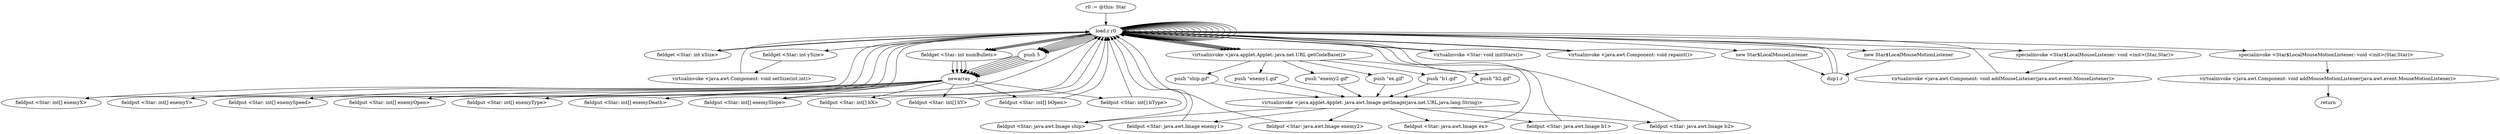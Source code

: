 digraph "" {
    "r0 := @this: Star"
    "load.r r0"
    "r0 := @this: Star"->"load.r r0";
    "load.r r0"->"load.r r0";
    "fieldget <Star: int xSize>"
    "load.r r0"->"fieldget <Star: int xSize>";
    "fieldget <Star: int xSize>"->"load.r r0";
    "fieldget <Star: int ySize>"
    "load.r r0"->"fieldget <Star: int ySize>";
    "virtualinvoke <java.awt.Component: void setSize(int,int)>"
    "fieldget <Star: int ySize>"->"virtualinvoke <java.awt.Component: void setSize(int,int)>";
    "virtualinvoke <java.awt.Component: void setSize(int,int)>"->"load.r r0";
    "push 5"
    "load.r r0"->"push 5";
    "newarray"
    "push 5"->"newarray";
    "fieldput <Star: int[] enemyX>"
    "newarray"->"fieldput <Star: int[] enemyX>";
    "fieldput <Star: int[] enemyX>"->"load.r r0";
    "load.r r0"->"push 5";
    "push 5"->"newarray";
    "fieldput <Star: int[] enemyY>"
    "newarray"->"fieldput <Star: int[] enemyY>";
    "fieldput <Star: int[] enemyY>"->"load.r r0";
    "load.r r0"->"push 5";
    "push 5"->"newarray";
    "fieldput <Star: int[] enemySpeed>"
    "newarray"->"fieldput <Star: int[] enemySpeed>";
    "fieldput <Star: int[] enemySpeed>"->"load.r r0";
    "load.r r0"->"push 5";
    "push 5"->"newarray";
    "fieldput <Star: int[] enemyOpen>"
    "newarray"->"fieldput <Star: int[] enemyOpen>";
    "fieldput <Star: int[] enemyOpen>"->"load.r r0";
    "load.r r0"->"push 5";
    "push 5"->"newarray";
    "fieldput <Star: int[] enemyType>"
    "newarray"->"fieldput <Star: int[] enemyType>";
    "fieldput <Star: int[] enemyType>"->"load.r r0";
    "load.r r0"->"push 5";
    "push 5"->"newarray";
    "fieldput <Star: int[] enemyDeath>"
    "newarray"->"fieldput <Star: int[] enemyDeath>";
    "fieldput <Star: int[] enemyDeath>"->"load.r r0";
    "load.r r0"->"push 5";
    "push 5"->"newarray";
    "fieldput <Star: int[] enemySlope>"
    "newarray"->"fieldput <Star: int[] enemySlope>";
    "fieldput <Star: int[] enemySlope>"->"load.r r0";
    "load.r r0"->"load.r r0";
    "fieldget <Star: int numBullets>"
    "load.r r0"->"fieldget <Star: int numBullets>";
    "fieldget <Star: int numBullets>"->"newarray";
    "fieldput <Star: int[] bX>"
    "newarray"->"fieldput <Star: int[] bX>";
    "fieldput <Star: int[] bX>"->"load.r r0";
    "load.r r0"->"load.r r0";
    "load.r r0"->"fieldget <Star: int numBullets>";
    "fieldget <Star: int numBullets>"->"newarray";
    "fieldput <Star: int[] bY>"
    "newarray"->"fieldput <Star: int[] bY>";
    "fieldput <Star: int[] bY>"->"load.r r0";
    "load.r r0"->"load.r r0";
    "load.r r0"->"fieldget <Star: int numBullets>";
    "fieldget <Star: int numBullets>"->"newarray";
    "fieldput <Star: int[] bOpen>"
    "newarray"->"fieldput <Star: int[] bOpen>";
    "fieldput <Star: int[] bOpen>"->"load.r r0";
    "load.r r0"->"load.r r0";
    "load.r r0"->"fieldget <Star: int numBullets>";
    "fieldget <Star: int numBullets>"->"newarray";
    "fieldput <Star: int[] bType>"
    "newarray"->"fieldput <Star: int[] bType>";
    "fieldput <Star: int[] bType>"->"load.r r0";
    "load.r r0"->"load.r r0";
    "load.r r0"->"load.r r0";
    "virtualinvoke <java.applet.Applet: java.net.URL getCodeBase()>"
    "load.r r0"->"virtualinvoke <java.applet.Applet: java.net.URL getCodeBase()>";
    "push \"ship.gif\""
    "virtualinvoke <java.applet.Applet: java.net.URL getCodeBase()>"->"push \"ship.gif\"";
    "virtualinvoke <java.applet.Applet: java.awt.Image getImage(java.net.URL,java.lang.String)>"
    "push \"ship.gif\""->"virtualinvoke <java.applet.Applet: java.awt.Image getImage(java.net.URL,java.lang.String)>";
    "fieldput <Star: java.awt.Image ship>"
    "virtualinvoke <java.applet.Applet: java.awt.Image getImage(java.net.URL,java.lang.String)>"->"fieldput <Star: java.awt.Image ship>";
    "fieldput <Star: java.awt.Image ship>"->"load.r r0";
    "load.r r0"->"load.r r0";
    "load.r r0"->"load.r r0";
    "load.r r0"->"virtualinvoke <java.applet.Applet: java.net.URL getCodeBase()>";
    "push \"enemy1.gif\""
    "virtualinvoke <java.applet.Applet: java.net.URL getCodeBase()>"->"push \"enemy1.gif\"";
    "push \"enemy1.gif\""->"virtualinvoke <java.applet.Applet: java.awt.Image getImage(java.net.URL,java.lang.String)>";
    "fieldput <Star: java.awt.Image enemy1>"
    "virtualinvoke <java.applet.Applet: java.awt.Image getImage(java.net.URL,java.lang.String)>"->"fieldput <Star: java.awt.Image enemy1>";
    "fieldput <Star: java.awt.Image enemy1>"->"load.r r0";
    "load.r r0"->"load.r r0";
    "load.r r0"->"load.r r0";
    "load.r r0"->"virtualinvoke <java.applet.Applet: java.net.URL getCodeBase()>";
    "push \"enemy2.gif\""
    "virtualinvoke <java.applet.Applet: java.net.URL getCodeBase()>"->"push \"enemy2.gif\"";
    "push \"enemy2.gif\""->"virtualinvoke <java.applet.Applet: java.awt.Image getImage(java.net.URL,java.lang.String)>";
    "fieldput <Star: java.awt.Image enemy2>"
    "virtualinvoke <java.applet.Applet: java.awt.Image getImage(java.net.URL,java.lang.String)>"->"fieldput <Star: java.awt.Image enemy2>";
    "fieldput <Star: java.awt.Image enemy2>"->"load.r r0";
    "load.r r0"->"load.r r0";
    "load.r r0"->"load.r r0";
    "load.r r0"->"virtualinvoke <java.applet.Applet: java.net.URL getCodeBase()>";
    "push \"ex.gif\""
    "virtualinvoke <java.applet.Applet: java.net.URL getCodeBase()>"->"push \"ex.gif\"";
    "push \"ex.gif\""->"virtualinvoke <java.applet.Applet: java.awt.Image getImage(java.net.URL,java.lang.String)>";
    "fieldput <Star: java.awt.Image ex>"
    "virtualinvoke <java.applet.Applet: java.awt.Image getImage(java.net.URL,java.lang.String)>"->"fieldput <Star: java.awt.Image ex>";
    "fieldput <Star: java.awt.Image ex>"->"load.r r0";
    "load.r r0"->"load.r r0";
    "load.r r0"->"load.r r0";
    "load.r r0"->"virtualinvoke <java.applet.Applet: java.net.URL getCodeBase()>";
    "push \"b1.gif\""
    "virtualinvoke <java.applet.Applet: java.net.URL getCodeBase()>"->"push \"b1.gif\"";
    "push \"b1.gif\""->"virtualinvoke <java.applet.Applet: java.awt.Image getImage(java.net.URL,java.lang.String)>";
    "fieldput <Star: java.awt.Image b1>"
    "virtualinvoke <java.applet.Applet: java.awt.Image getImage(java.net.URL,java.lang.String)>"->"fieldput <Star: java.awt.Image b1>";
    "fieldput <Star: java.awt.Image b1>"->"load.r r0";
    "load.r r0"->"load.r r0";
    "load.r r0"->"load.r r0";
    "load.r r0"->"virtualinvoke <java.applet.Applet: java.net.URL getCodeBase()>";
    "push \"b2.gif\""
    "virtualinvoke <java.applet.Applet: java.net.URL getCodeBase()>"->"push \"b2.gif\"";
    "push \"b2.gif\""->"virtualinvoke <java.applet.Applet: java.awt.Image getImage(java.net.URL,java.lang.String)>";
    "fieldput <Star: java.awt.Image b2>"
    "virtualinvoke <java.applet.Applet: java.awt.Image getImage(java.net.URL,java.lang.String)>"->"fieldput <Star: java.awt.Image b2>";
    "fieldput <Star: java.awt.Image b2>"->"load.r r0";
    "virtualinvoke <Star: void initStars()>"
    "load.r r0"->"virtualinvoke <Star: void initStars()>";
    "virtualinvoke <Star: void initStars()>"->"load.r r0";
    "virtualinvoke <java.awt.Component: void repaint()>"
    "load.r r0"->"virtualinvoke <java.awt.Component: void repaint()>";
    "virtualinvoke <java.awt.Component: void repaint()>"->"load.r r0";
    "new Star$LocalMouseListener"
    "load.r r0"->"new Star$LocalMouseListener";
    "dup1.r"
    "new Star$LocalMouseListener"->"dup1.r";
    "dup1.r"->"load.r r0";
    "load.r r0"->"load.r r0";
    "specialinvoke <Star$LocalMouseListener: void <init>(Star,Star)>"
    "load.r r0"->"specialinvoke <Star$LocalMouseListener: void <init>(Star,Star)>";
    "virtualinvoke <java.awt.Component: void addMouseListener(java.awt.event.MouseListener)>"
    "specialinvoke <Star$LocalMouseListener: void <init>(Star,Star)>"->"virtualinvoke <java.awt.Component: void addMouseListener(java.awt.event.MouseListener)>";
    "virtualinvoke <java.awt.Component: void addMouseListener(java.awt.event.MouseListener)>"->"load.r r0";
    "new Star$LocalMouseMotionListener"
    "load.r r0"->"new Star$LocalMouseMotionListener";
    "new Star$LocalMouseMotionListener"->"dup1.r";
    "dup1.r"->"load.r r0";
    "load.r r0"->"load.r r0";
    "specialinvoke <Star$LocalMouseMotionListener: void <init>(Star,Star)>"
    "load.r r0"->"specialinvoke <Star$LocalMouseMotionListener: void <init>(Star,Star)>";
    "virtualinvoke <java.awt.Component: void addMouseMotionListener(java.awt.event.MouseMotionListener)>"
    "specialinvoke <Star$LocalMouseMotionListener: void <init>(Star,Star)>"->"virtualinvoke <java.awt.Component: void addMouseMotionListener(java.awt.event.MouseMotionListener)>";
    "return"
    "virtualinvoke <java.awt.Component: void addMouseMotionListener(java.awt.event.MouseMotionListener)>"->"return";
}
